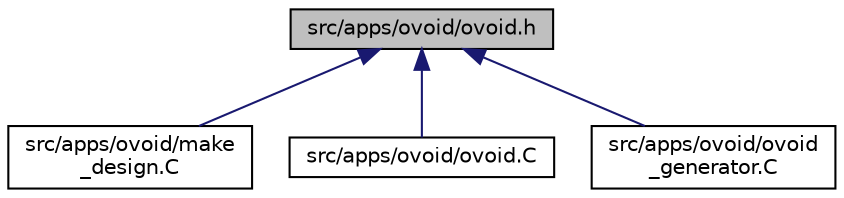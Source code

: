 digraph "src/apps/ovoid/ovoid.h"
{
  edge [fontname="Helvetica",fontsize="10",labelfontname="Helvetica",labelfontsize="10"];
  node [fontname="Helvetica",fontsize="10",shape=record];
  Node1 [label="src/apps/ovoid/ovoid.h",height=0.2,width=0.4,color="black", fillcolor="grey75", style="filled", fontcolor="black"];
  Node1 -> Node2 [dir="back",color="midnightblue",fontsize="10",style="solid",fontname="Helvetica"];
  Node2 [label="src/apps/ovoid/make\l_design.C",height=0.2,width=0.4,color="black", fillcolor="white", style="filled",URL="$d5/db0/make__design_8_c.html"];
  Node1 -> Node3 [dir="back",color="midnightblue",fontsize="10",style="solid",fontname="Helvetica"];
  Node3 [label="src/apps/ovoid/ovoid.C",height=0.2,width=0.4,color="black", fillcolor="white", style="filled",URL="$df/de7/ovoid_2ovoid_8_c.html"];
  Node1 -> Node4 [dir="back",color="midnightblue",fontsize="10",style="solid",fontname="Helvetica"];
  Node4 [label="src/apps/ovoid/ovoid\l_generator.C",height=0.2,width=0.4,color="black", fillcolor="white", style="filled",URL="$d5/d9b/ovoid__generator_8_c.html"];
}
